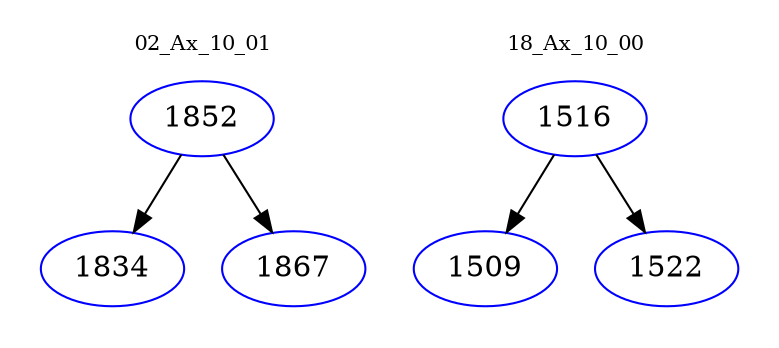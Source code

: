 digraph{
subgraph cluster_0 {
color = white
label = "02_Ax_10_01";
fontsize=10;
T0_1852 [label="1852", color="blue"]
T0_1852 -> T0_1834 [color="black"]
T0_1834 [label="1834", color="blue"]
T0_1852 -> T0_1867 [color="black"]
T0_1867 [label="1867", color="blue"]
}
subgraph cluster_1 {
color = white
label = "18_Ax_10_00";
fontsize=10;
T1_1516 [label="1516", color="blue"]
T1_1516 -> T1_1509 [color="black"]
T1_1509 [label="1509", color="blue"]
T1_1516 -> T1_1522 [color="black"]
T1_1522 [label="1522", color="blue"]
}
}
